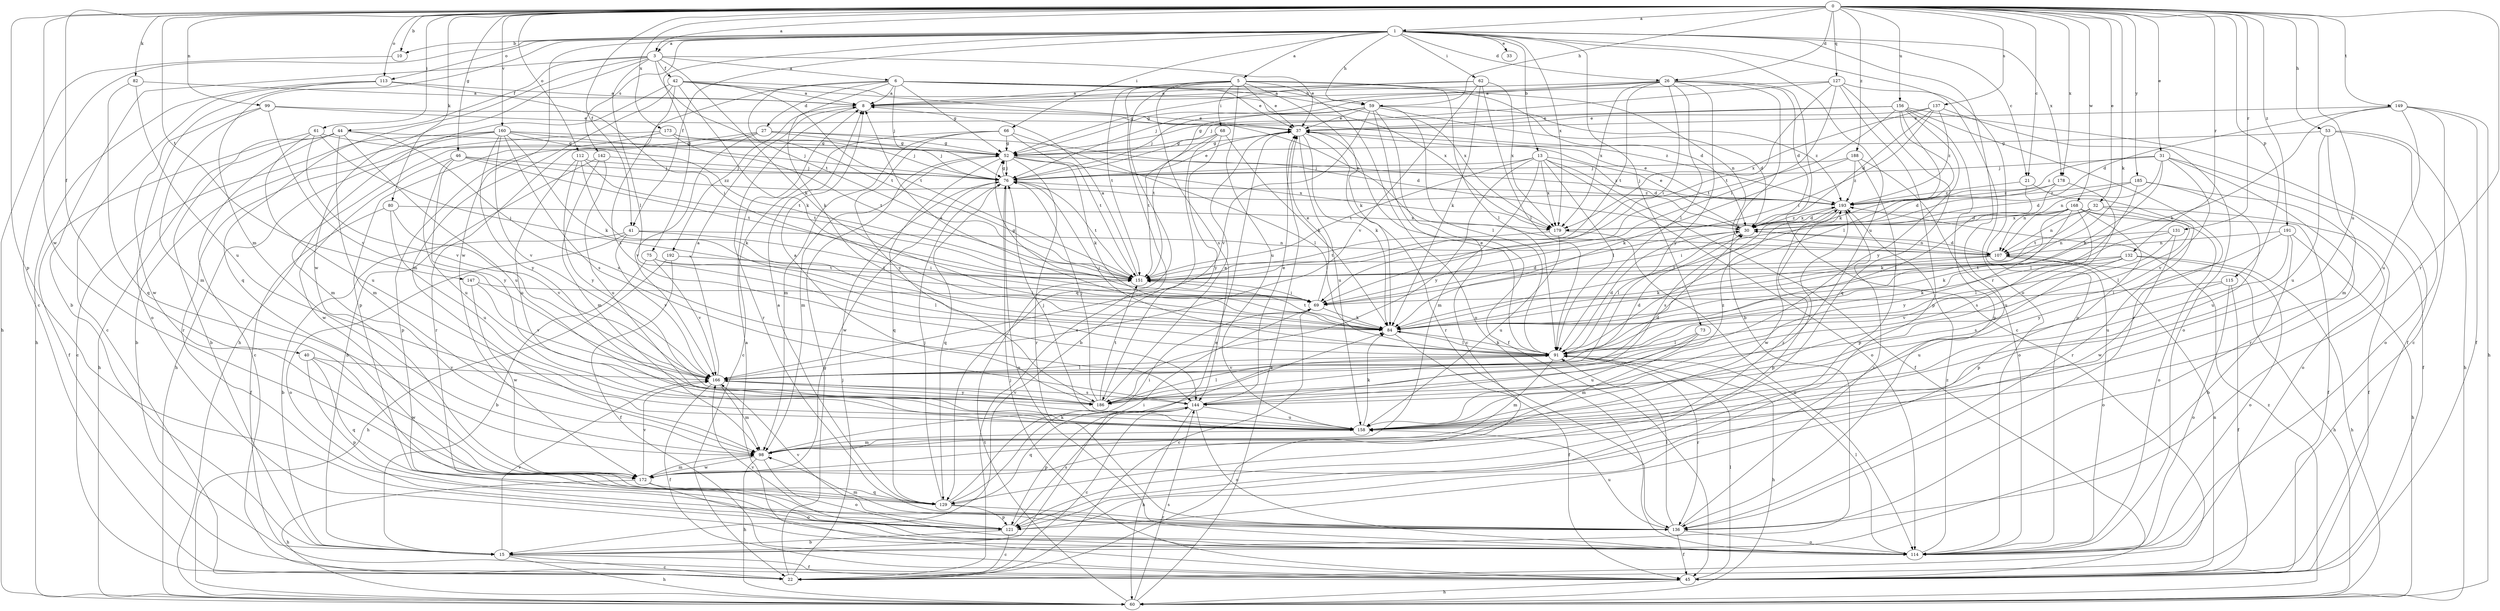 strict digraph  {
0;
1;
3;
5;
6;
8;
10;
13;
15;
21;
22;
26;
27;
30;
31;
32;
33;
37;
40;
41;
42;
44;
45;
46;
52;
53;
59;
60;
61;
62;
66;
68;
69;
73;
75;
76;
80;
82;
84;
91;
98;
99;
107;
112;
113;
114;
115;
121;
127;
129;
131;
132;
136;
137;
142;
144;
147;
149;
151;
156;
158;
160;
166;
168;
172;
173;
178;
179;
185;
186;
188;
191;
192;
193;
0 -> 1  [label=a];
0 -> 3  [label=a];
0 -> 10  [label=b];
0 -> 21  [label=c];
0 -> 26  [label=d];
0 -> 31  [label=e];
0 -> 32  [label=e];
0 -> 40  [label=f];
0 -> 41  [label=f];
0 -> 46  [label=g];
0 -> 53  [label=h];
0 -> 59  [label=h];
0 -> 61  [label=i];
0 -> 80  [label=k];
0 -> 82  [label=k];
0 -> 84  [label=k];
0 -> 99  [label=n];
0 -> 112  [label=o];
0 -> 113  [label=o];
0 -> 115  [label=p];
0 -> 121  [label=p];
0 -> 127  [label=q];
0 -> 131  [label=r];
0 -> 132  [label=r];
0 -> 136  [label=r];
0 -> 137  [label=s];
0 -> 147  [label=t];
0 -> 149  [label=t];
0 -> 156  [label=u];
0 -> 158  [label=u];
0 -> 160  [label=v];
0 -> 168  [label=w];
0 -> 172  [label=w];
0 -> 173  [label=x];
0 -> 178  [label=x];
0 -> 185  [label=y];
0 -> 188  [label=z];
0 -> 191  [label=z];
1 -> 3  [label=a];
1 -> 5  [label=a];
1 -> 10  [label=b];
1 -> 13  [label=b];
1 -> 21  [label=c];
1 -> 22  [label=c];
1 -> 26  [label=d];
1 -> 33  [label=e];
1 -> 41  [label=f];
1 -> 59  [label=h];
1 -> 62  [label=i];
1 -> 66  [label=i];
1 -> 73  [label=j];
1 -> 75  [label=j];
1 -> 98  [label=m];
1 -> 113  [label=o];
1 -> 114  [label=o];
1 -> 136  [label=r];
1 -> 142  [label=s];
1 -> 158  [label=u];
1 -> 172  [label=w];
1 -> 178  [label=x];
1 -> 179  [label=x];
3 -> 6  [label=a];
3 -> 15  [label=b];
3 -> 37  [label=e];
3 -> 42  [label=f];
3 -> 44  [label=f];
3 -> 84  [label=k];
3 -> 91  [label=l];
3 -> 129  [label=q];
3 -> 151  [label=t];
3 -> 172  [label=w];
5 -> 8  [label=a];
5 -> 22  [label=c];
5 -> 37  [label=e];
5 -> 68  [label=i];
5 -> 84  [label=k];
5 -> 91  [label=l];
5 -> 107  [label=n];
5 -> 114  [label=o];
5 -> 129  [label=q];
5 -> 144  [label=s];
5 -> 151  [label=t];
5 -> 158  [label=u];
6 -> 8  [label=a];
6 -> 27  [label=d];
6 -> 30  [label=d];
6 -> 37  [label=e];
6 -> 52  [label=g];
6 -> 59  [label=h];
6 -> 76  [label=j];
6 -> 84  [label=k];
6 -> 121  [label=p];
6 -> 151  [label=t];
6 -> 179  [label=x];
8 -> 37  [label=e];
8 -> 136  [label=r];
8 -> 192  [label=z];
10 -> 60  [label=h];
13 -> 30  [label=d];
13 -> 45  [label=f];
13 -> 76  [label=j];
13 -> 91  [label=l];
13 -> 98  [label=m];
13 -> 114  [label=o];
13 -> 151  [label=t];
13 -> 179  [label=x];
13 -> 186  [label=y];
15 -> 22  [label=c];
15 -> 37  [label=e];
15 -> 45  [label=f];
15 -> 60  [label=h];
15 -> 166  [label=v];
21 -> 91  [label=l];
21 -> 136  [label=r];
21 -> 193  [label=z];
22 -> 52  [label=g];
22 -> 76  [label=j];
26 -> 8  [label=a];
26 -> 15  [label=b];
26 -> 22  [label=c];
26 -> 30  [label=d];
26 -> 52  [label=g];
26 -> 69  [label=i];
26 -> 76  [label=j];
26 -> 91  [label=l];
26 -> 151  [label=t];
26 -> 179  [label=x];
26 -> 186  [label=y];
27 -> 30  [label=d];
27 -> 52  [label=g];
27 -> 76  [label=j];
27 -> 121  [label=p];
27 -> 136  [label=r];
27 -> 166  [label=v];
30 -> 37  [label=e];
30 -> 91  [label=l];
30 -> 107  [label=n];
30 -> 193  [label=z];
31 -> 45  [label=f];
31 -> 76  [label=j];
31 -> 84  [label=k];
31 -> 107  [label=n];
31 -> 136  [label=r];
31 -> 166  [label=v];
31 -> 193  [label=z];
32 -> 45  [label=f];
32 -> 91  [label=l];
32 -> 107  [label=n];
32 -> 151  [label=t];
32 -> 179  [label=x];
37 -> 52  [label=g];
37 -> 84  [label=k];
37 -> 136  [label=r];
37 -> 158  [label=u];
40 -> 121  [label=p];
40 -> 129  [label=q];
40 -> 166  [label=v];
40 -> 172  [label=w];
41 -> 15  [label=b];
41 -> 69  [label=i];
41 -> 107  [label=n];
41 -> 114  [label=o];
41 -> 166  [label=v];
42 -> 8  [label=a];
42 -> 60  [label=h];
42 -> 84  [label=k];
42 -> 98  [label=m];
42 -> 107  [label=n];
42 -> 144  [label=s];
42 -> 151  [label=t];
42 -> 179  [label=x];
44 -> 15  [label=b];
44 -> 22  [label=c];
44 -> 52  [label=g];
44 -> 60  [label=h];
44 -> 98  [label=m];
44 -> 144  [label=s];
44 -> 158  [label=u];
45 -> 8  [label=a];
45 -> 60  [label=h];
45 -> 76  [label=j];
45 -> 91  [label=l];
45 -> 107  [label=n];
46 -> 76  [label=j];
46 -> 151  [label=t];
46 -> 158  [label=u];
46 -> 172  [label=w];
46 -> 186  [label=y];
46 -> 193  [label=z];
52 -> 76  [label=j];
52 -> 84  [label=k];
52 -> 98  [label=m];
52 -> 129  [label=q];
52 -> 136  [label=r];
52 -> 179  [label=x];
52 -> 193  [label=z];
53 -> 52  [label=g];
53 -> 60  [label=h];
53 -> 98  [label=m];
53 -> 114  [label=o];
53 -> 158  [label=u];
59 -> 22  [label=c];
59 -> 30  [label=d];
59 -> 37  [label=e];
59 -> 45  [label=f];
59 -> 76  [label=j];
59 -> 91  [label=l];
59 -> 151  [label=t];
59 -> 166  [label=v];
59 -> 193  [label=z];
60 -> 37  [label=e];
60 -> 144  [label=s];
60 -> 151  [label=t];
60 -> 193  [label=z];
61 -> 45  [label=f];
61 -> 52  [label=g];
61 -> 69  [label=i];
61 -> 158  [label=u];
61 -> 166  [label=v];
62 -> 8  [label=a];
62 -> 52  [label=g];
62 -> 84  [label=k];
62 -> 91  [label=l];
62 -> 166  [label=v];
62 -> 179  [label=x];
66 -> 22  [label=c];
66 -> 52  [label=g];
66 -> 91  [label=l];
66 -> 98  [label=m];
66 -> 151  [label=t];
66 -> 186  [label=y];
68 -> 15  [label=b];
68 -> 52  [label=g];
68 -> 84  [label=k];
68 -> 151  [label=t];
68 -> 186  [label=y];
69 -> 22  [label=c];
69 -> 30  [label=d];
69 -> 37  [label=e];
69 -> 52  [label=g];
69 -> 84  [label=k];
73 -> 91  [label=l];
73 -> 98  [label=m];
73 -> 158  [label=u];
75 -> 15  [label=b];
75 -> 91  [label=l];
75 -> 151  [label=t];
75 -> 166  [label=v];
76 -> 37  [label=e];
76 -> 52  [label=g];
76 -> 114  [label=o];
76 -> 129  [label=q];
76 -> 151  [label=t];
76 -> 172  [label=w];
76 -> 193  [label=z];
80 -> 45  [label=f];
80 -> 158  [label=u];
80 -> 166  [label=v];
80 -> 179  [label=x];
82 -> 8  [label=a];
82 -> 129  [label=q];
82 -> 158  [label=u];
84 -> 8  [label=a];
84 -> 45  [label=f];
84 -> 91  [label=l];
84 -> 151  [label=t];
91 -> 30  [label=d];
91 -> 37  [label=e];
91 -> 60  [label=h];
91 -> 76  [label=j];
91 -> 84  [label=k];
91 -> 98  [label=m];
91 -> 136  [label=r];
91 -> 166  [label=v];
98 -> 60  [label=h];
98 -> 69  [label=i];
98 -> 114  [label=o];
98 -> 172  [label=w];
99 -> 37  [label=e];
99 -> 98  [label=m];
99 -> 166  [label=v];
99 -> 172  [label=w];
99 -> 193  [label=z];
107 -> 30  [label=d];
107 -> 60  [label=h];
107 -> 84  [label=k];
107 -> 114  [label=o];
107 -> 151  [label=t];
112 -> 76  [label=j];
112 -> 84  [label=k];
112 -> 151  [label=t];
112 -> 158  [label=u];
112 -> 186  [label=y];
113 -> 8  [label=a];
113 -> 22  [label=c];
113 -> 60  [label=h];
113 -> 69  [label=i];
113 -> 114  [label=o];
114 -> 91  [label=l];
114 -> 166  [label=v];
114 -> 193  [label=z];
115 -> 45  [label=f];
115 -> 69  [label=i];
115 -> 114  [label=o];
115 -> 158  [label=u];
121 -> 15  [label=b];
121 -> 22  [label=c];
121 -> 144  [label=s];
121 -> 166  [label=v];
127 -> 8  [label=a];
127 -> 69  [label=i];
127 -> 76  [label=j];
127 -> 114  [label=o];
127 -> 121  [label=p];
127 -> 129  [label=q];
127 -> 151  [label=t];
129 -> 8  [label=a];
129 -> 69  [label=i];
129 -> 76  [label=j];
129 -> 84  [label=k];
129 -> 121  [label=p];
129 -> 136  [label=r];
131 -> 84  [label=k];
131 -> 91  [label=l];
131 -> 107  [label=n];
131 -> 172  [label=w];
132 -> 60  [label=h];
132 -> 84  [label=k];
132 -> 114  [label=o];
132 -> 144  [label=s];
132 -> 151  [label=t];
132 -> 166  [label=v];
136 -> 45  [label=f];
136 -> 91  [label=l];
136 -> 98  [label=m];
136 -> 114  [label=o];
136 -> 158  [label=u];
136 -> 193  [label=z];
137 -> 30  [label=d];
137 -> 37  [label=e];
137 -> 69  [label=i];
137 -> 114  [label=o];
137 -> 179  [label=x];
137 -> 193  [label=z];
142 -> 15  [label=b];
142 -> 76  [label=j];
142 -> 98  [label=m];
142 -> 158  [label=u];
144 -> 22  [label=c];
144 -> 37  [label=e];
144 -> 60  [label=h];
144 -> 114  [label=o];
144 -> 121  [label=p];
144 -> 129  [label=q];
144 -> 158  [label=u];
144 -> 193  [label=z];
147 -> 69  [label=i];
147 -> 166  [label=v];
147 -> 172  [label=w];
149 -> 22  [label=c];
149 -> 30  [label=d];
149 -> 37  [label=e];
149 -> 45  [label=f];
149 -> 60  [label=h];
149 -> 84  [label=k];
149 -> 158  [label=u];
151 -> 8  [label=a];
151 -> 69  [label=i];
156 -> 37  [label=e];
156 -> 45  [label=f];
156 -> 52  [label=g];
156 -> 84  [label=k];
156 -> 91  [label=l];
156 -> 121  [label=p];
156 -> 136  [label=r];
156 -> 151  [label=t];
156 -> 186  [label=y];
158 -> 76  [label=j];
158 -> 84  [label=k];
158 -> 98  [label=m];
160 -> 15  [label=b];
160 -> 22  [label=c];
160 -> 52  [label=g];
160 -> 76  [label=j];
160 -> 84  [label=k];
160 -> 136  [label=r];
160 -> 144  [label=s];
160 -> 151  [label=t];
160 -> 166  [label=v];
160 -> 186  [label=y];
166 -> 8  [label=a];
166 -> 30  [label=d];
166 -> 45  [label=f];
166 -> 91  [label=l];
166 -> 98  [label=m];
166 -> 144  [label=s];
166 -> 186  [label=y];
168 -> 30  [label=d];
168 -> 45  [label=f];
168 -> 69  [label=i];
168 -> 84  [label=k];
168 -> 114  [label=o];
168 -> 121  [label=p];
168 -> 144  [label=s];
168 -> 179  [label=x];
168 -> 186  [label=y];
172 -> 60  [label=h];
172 -> 98  [label=m];
172 -> 114  [label=o];
172 -> 129  [label=q];
172 -> 166  [label=v];
172 -> 193  [label=z];
173 -> 52  [label=g];
173 -> 60  [label=h];
173 -> 76  [label=j];
173 -> 98  [label=m];
173 -> 151  [label=t];
178 -> 30  [label=d];
178 -> 107  [label=n];
178 -> 158  [label=u];
178 -> 193  [label=z];
179 -> 114  [label=o];
179 -> 151  [label=t];
179 -> 158  [label=u];
185 -> 30  [label=d];
185 -> 91  [label=l];
185 -> 114  [label=o];
185 -> 158  [label=u];
185 -> 193  [label=z];
186 -> 8  [label=a];
186 -> 30  [label=d];
186 -> 37  [label=e];
186 -> 76  [label=j];
186 -> 91  [label=l];
186 -> 151  [label=t];
186 -> 166  [label=v];
188 -> 76  [label=j];
188 -> 84  [label=k];
188 -> 114  [label=o];
188 -> 121  [label=p];
188 -> 193  [label=z];
191 -> 15  [label=b];
191 -> 60  [label=h];
191 -> 107  [label=n];
191 -> 158  [label=u];
191 -> 186  [label=y];
192 -> 45  [label=f];
192 -> 60  [label=h];
192 -> 151  [label=t];
193 -> 30  [label=d];
193 -> 37  [label=e];
193 -> 121  [label=p];
193 -> 144  [label=s];
193 -> 172  [label=w];
}
